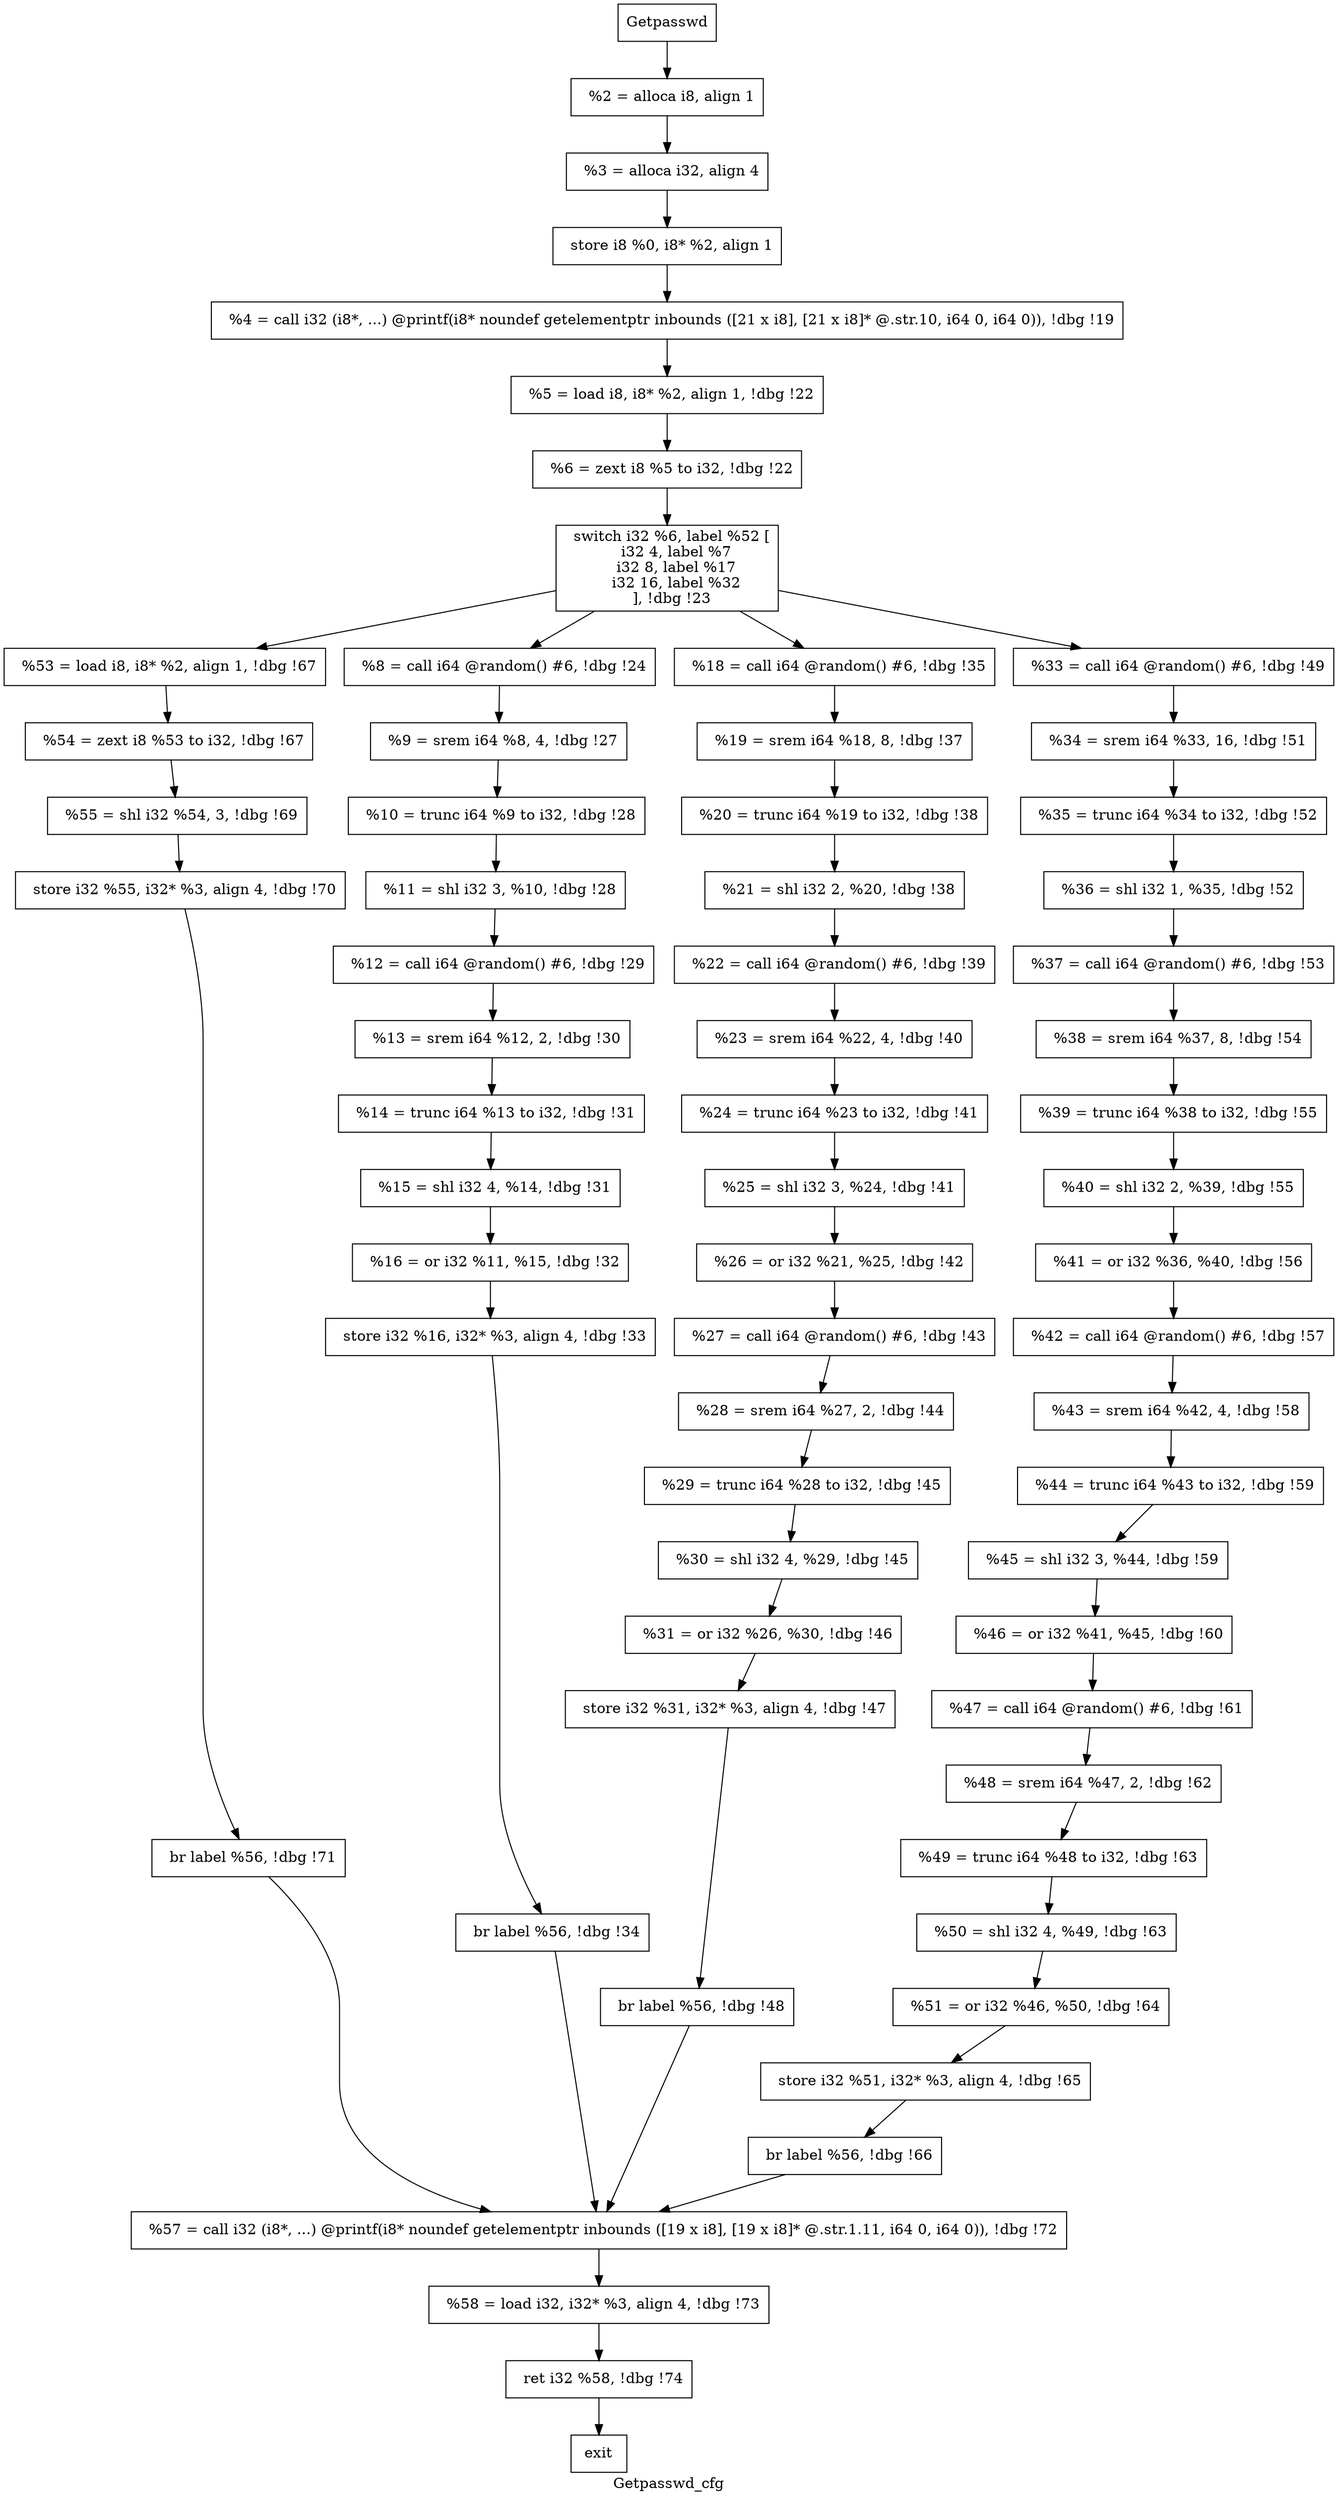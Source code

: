 digraph "Getpasswd_cfg"{
	label="Getpasswd_cfg";


	// Define the nodes
	N1 [shape=rectangle, color=black,label="Getpasswd"];
	N2 [shape=rectangle, color=black,label="exit"];
	N3 [shape=rectangle, color=black,label="  %2 = alloca i8, align 1"];
	N4 [shape=rectangle, color=black,label="  %3 = alloca i32, align 4"];
	N5 [shape=rectangle, color=black,label="  store i8 %0, i8* %2, align 1"];
	N6 [shape=rectangle, color=black,label="  %4 = call i32 (i8*, ...) @printf(i8* noundef getelementptr inbounds ([21 x i8], [21 x i8]* @.str.10, i64 0, i64 0)), !dbg !19"];
	N7 [shape=rectangle, color=black,label="  %5 = load i8, i8* %2, align 1, !dbg !22"];
	N8 [shape=rectangle, color=black,label="  %6 = zext i8 %5 to i32, !dbg !22"];
	N9 [shape=rectangle, color=black,label="  switch i32 %6, label %52 [
    i32 4, label %7
    i32 8, label %17
    i32 16, label %32
  ], !dbg !23"];
	N10 [shape=rectangle, color=black,label="  %53 = load i8, i8* %2, align 1, !dbg !67"];
	N11 [shape=rectangle, color=black,label="  %54 = zext i8 %53 to i32, !dbg !67"];
	N12 [shape=rectangle, color=black,label="  %55 = shl i32 %54, 3, !dbg !69"];
	N13 [shape=rectangle, color=black,label="  store i32 %55, i32* %3, align 4, !dbg !70"];
	N14 [shape=rectangle, color=black,label="  br label %56, !dbg !71"];
	N15 [shape=rectangle, color=black,label="  %8 = call i64 @random() #6, !dbg !24"];
	N16 [shape=rectangle, color=black,label="  %9 = srem i64 %8, 4, !dbg !27"];
	N17 [shape=rectangle, color=black,label="  %10 = trunc i64 %9 to i32, !dbg !28"];
	N18 [shape=rectangle, color=black,label="  %11 = shl i32 3, %10, !dbg !28"];
	N19 [shape=rectangle, color=black,label="  %12 = call i64 @random() #6, !dbg !29"];
	N20 [shape=rectangle, color=black,label="  %13 = srem i64 %12, 2, !dbg !30"];
	N21 [shape=rectangle, color=black,label="  %14 = trunc i64 %13 to i32, !dbg !31"];
	N22 [shape=rectangle, color=black,label="  %15 = shl i32 4, %14, !dbg !31"];
	N23 [shape=rectangle, color=black,label="  %16 = or i32 %11, %15, !dbg !32"];
	N24 [shape=rectangle, color=black,label="  store i32 %16, i32* %3, align 4, !dbg !33"];
	N25 [shape=rectangle, color=black,label="  br label %56, !dbg !34"];
	N26 [shape=rectangle, color=black,label="  %18 = call i64 @random() #6, !dbg !35"];
	N27 [shape=rectangle, color=black,label="  %19 = srem i64 %18, 8, !dbg !37"];
	N28 [shape=rectangle, color=black,label="  %20 = trunc i64 %19 to i32, !dbg !38"];
	N29 [shape=rectangle, color=black,label="  %21 = shl i32 2, %20, !dbg !38"];
	N30 [shape=rectangle, color=black,label="  %22 = call i64 @random() #6, !dbg !39"];
	N31 [shape=rectangle, color=black,label="  %23 = srem i64 %22, 4, !dbg !40"];
	N32 [shape=rectangle, color=black,label="  %24 = trunc i64 %23 to i32, !dbg !41"];
	N33 [shape=rectangle, color=black,label="  %25 = shl i32 3, %24, !dbg !41"];
	N34 [shape=rectangle, color=black,label="  %26 = or i32 %21, %25, !dbg !42"];
	N35 [shape=rectangle, color=black,label="  %27 = call i64 @random() #6, !dbg !43"];
	N36 [shape=rectangle, color=black,label="  %28 = srem i64 %27, 2, !dbg !44"];
	N37 [shape=rectangle, color=black,label="  %29 = trunc i64 %28 to i32, !dbg !45"];
	N38 [shape=rectangle, color=black,label="  %30 = shl i32 4, %29, !dbg !45"];
	N39 [shape=rectangle, color=black,label="  %31 = or i32 %26, %30, !dbg !46"];
	N40 [shape=rectangle, color=black,label="  store i32 %31, i32* %3, align 4, !dbg !47"];
	N41 [shape=rectangle, color=black,label="  br label %56, !dbg !48"];
	N42 [shape=rectangle, color=black,label="  %33 = call i64 @random() #6, !dbg !49"];
	N43 [shape=rectangle, color=black,label="  %34 = srem i64 %33, 16, !dbg !51"];
	N44 [shape=rectangle, color=black,label="  %35 = trunc i64 %34 to i32, !dbg !52"];
	N45 [shape=rectangle, color=black,label="  %36 = shl i32 1, %35, !dbg !52"];
	N46 [shape=rectangle, color=black,label="  %37 = call i64 @random() #6, !dbg !53"];
	N47 [shape=rectangle, color=black,label="  %38 = srem i64 %37, 8, !dbg !54"];
	N48 [shape=rectangle, color=black,label="  %39 = trunc i64 %38 to i32, !dbg !55"];
	N49 [shape=rectangle, color=black,label="  %40 = shl i32 2, %39, !dbg !55"];
	N50 [shape=rectangle, color=black,label="  %41 = or i32 %36, %40, !dbg !56"];
	N51 [shape=rectangle, color=black,label="  %42 = call i64 @random() #6, !dbg !57"];
	N52 [shape=rectangle, color=black,label="  %43 = srem i64 %42, 4, !dbg !58"];
	N53 [shape=rectangle, color=black,label="  %44 = trunc i64 %43 to i32, !dbg !59"];
	N54 [shape=rectangle, color=black,label="  %45 = shl i32 3, %44, !dbg !59"];
	N55 [shape=rectangle, color=black,label="  %46 = or i32 %41, %45, !dbg !60"];
	N56 [shape=rectangle, color=black,label="  %47 = call i64 @random() #6, !dbg !61"];
	N57 [shape=rectangle, color=black,label="  %48 = srem i64 %47, 2, !dbg !62"];
	N58 [shape=rectangle, color=black,label="  %49 = trunc i64 %48 to i32, !dbg !63"];
	N59 [shape=rectangle, color=black,label="  %50 = shl i32 4, %49, !dbg !63"];
	N60 [shape=rectangle, color=black,label="  %51 = or i32 %46, %50, !dbg !64"];
	N61 [shape=rectangle, color=black,label="  store i32 %51, i32* %3, align 4, !dbg !65"];
	N62 [shape=rectangle, color=black,label="  br label %56, !dbg !66"];
	N63 [shape=rectangle, color=black,label="  %57 = call i32 (i8*, ...) @printf(i8* noundef getelementptr inbounds ([19 x i8], [19 x i8]* @.str.1.11, i64 0, i64 0)), !dbg !72"];
	N64 [shape=rectangle, color=black,label="  %58 = load i32, i32* %3, align 4, !dbg !73"];
	N65 [shape=rectangle, color=black,label="  ret i32 %58, !dbg !74"];


	// Define the edges
	N1 -> N3[color=black,label=""];
	N3 -> N4[color=black,label=""];
	N4 -> N5[color=black,label=""];
	N5 -> N6[color=black,label=""];
	N6 -> N7[color=black,label=""];
	N7 -> N8[color=black,label=""];
	N8 -> N9[color=black,label=""];
	N9 -> N10[color=black,label=""];
	N9 -> N15[color=black,label=""];
	N9 -> N26[color=black,label=""];
	N9 -> N42[color=black,label=""];
	N10 -> N11[color=black,label=""];
	N11 -> N12[color=black,label=""];
	N12 -> N13[color=black,label=""];
	N13 -> N14[color=black,label=""];
	N14 -> N63[color=black,label=""];
	N15 -> N16[color=black,label=""];
	N16 -> N17[color=black,label=""];
	N17 -> N18[color=black,label=""];
	N18 -> N19[color=black,label=""];
	N19 -> N20[color=black,label=""];
	N20 -> N21[color=black,label=""];
	N21 -> N22[color=black,label=""];
	N22 -> N23[color=black,label=""];
	N23 -> N24[color=black,label=""];
	N24 -> N25[color=black,label=""];
	N25 -> N63[color=black,label=""];
	N26 -> N27[color=black,label=""];
	N27 -> N28[color=black,label=""];
	N28 -> N29[color=black,label=""];
	N29 -> N30[color=black,label=""];
	N30 -> N31[color=black,label=""];
	N31 -> N32[color=black,label=""];
	N32 -> N33[color=black,label=""];
	N33 -> N34[color=black,label=""];
	N34 -> N35[color=black,label=""];
	N35 -> N36[color=black,label=""];
	N36 -> N37[color=black,label=""];
	N37 -> N38[color=black,label=""];
	N38 -> N39[color=black,label=""];
	N39 -> N40[color=black,label=""];
	N40 -> N41[color=black,label=""];
	N41 -> N63[color=black,label=""];
	N42 -> N43[color=black,label=""];
	N43 -> N44[color=black,label=""];
	N44 -> N45[color=black,label=""];
	N45 -> N46[color=black,label=""];
	N46 -> N47[color=black,label=""];
	N47 -> N48[color=black,label=""];
	N48 -> N49[color=black,label=""];
	N49 -> N50[color=black,label=""];
	N50 -> N51[color=black,label=""];
	N51 -> N52[color=black,label=""];
	N52 -> N53[color=black,label=""];
	N53 -> N54[color=black,label=""];
	N54 -> N55[color=black,label=""];
	N55 -> N56[color=black,label=""];
	N56 -> N57[color=black,label=""];
	N57 -> N58[color=black,label=""];
	N58 -> N59[color=black,label=""];
	N59 -> N60[color=black,label=""];
	N60 -> N61[color=black,label=""];
	N61 -> N62[color=black,label=""];
	N62 -> N63[color=black,label=""];
	N63 -> N64[color=black,label=""];
	N64 -> N65[color=black,label=""];
	N65 -> N2[color=black,label=""];
}
